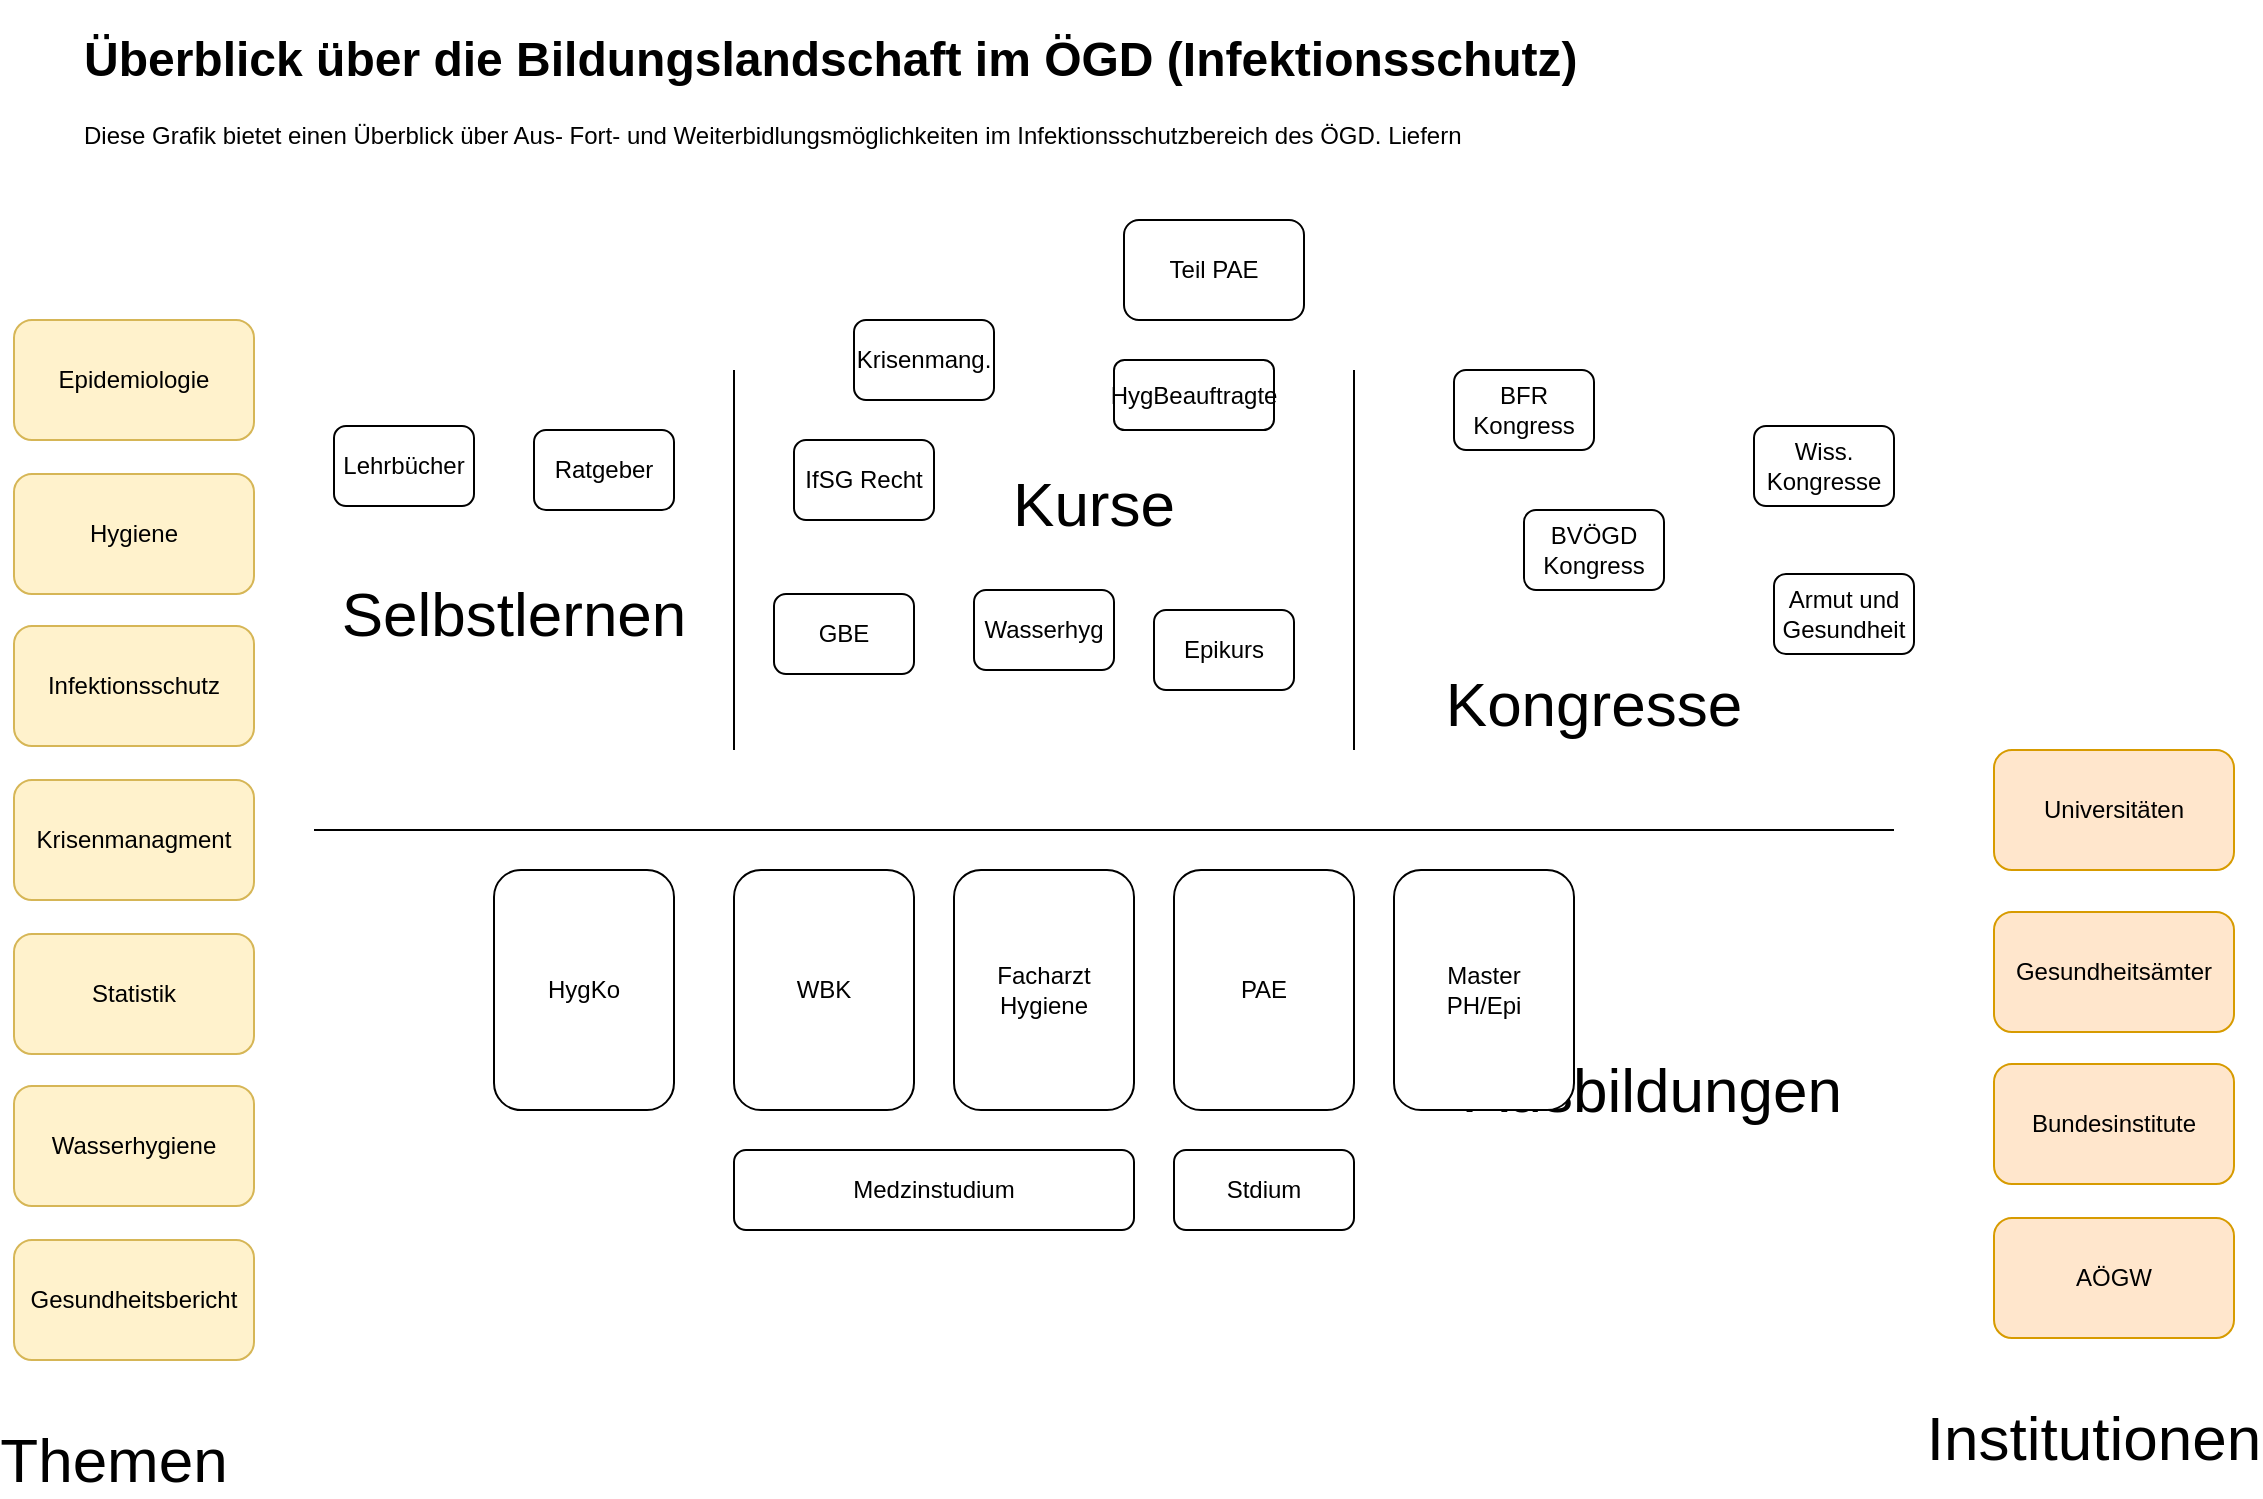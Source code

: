 <mxfile version="17.4.0" type="github">
  <diagram id="0TaQlvrkEOElF1sd7Q4E" name="Page-1">
    <mxGraphModel dx="1422" dy="780" grid="1" gridSize="10" guides="1" tooltips="1" connect="1" arrows="1" fold="1" page="1" pageScale="1" pageWidth="1169" pageHeight="827" math="0" shadow="0">
      <root>
        <mxCell id="0" />
        <mxCell id="1" parent="0" />
        <mxCell id="B3szFcHrzICPFLmNVVuF-1" value="WBK" style="rounded=1;whiteSpace=wrap;html=1;" vertex="1" parent="1">
          <mxGeometry x="390" y="475" width="90" height="120" as="geometry" />
        </mxCell>
        <mxCell id="B3szFcHrzICPFLmNVVuF-2" value="HygKo" style="rounded=1;whiteSpace=wrap;html=1;" vertex="1" parent="1">
          <mxGeometry x="270" y="475" width="90" height="120" as="geometry" />
        </mxCell>
        <mxCell id="B3szFcHrzICPFLmNVVuF-3" value="PAE" style="rounded=1;whiteSpace=wrap;html=1;" vertex="1" parent="1">
          <mxGeometry x="610" y="475" width="90" height="120" as="geometry" />
        </mxCell>
        <mxCell id="B3szFcHrzICPFLmNVVuF-11" value="Hygiene" style="rounded=1;whiteSpace=wrap;html=1;fillColor=#fff2cc;strokeColor=#d6b656;" vertex="1" parent="1">
          <mxGeometry x="30" y="277" width="120" height="60" as="geometry" />
        </mxCell>
        <mxCell id="B3szFcHrzICPFLmNVVuF-12" value="&lt;h1&gt;Überblick über die Bildungslandschaft im ÖGD (Infektionsschutz)&lt;br&gt;&lt;/h1&gt;&lt;p&gt;Diese Grafik bietet einen Überblick über Aus- Fort- und Weiterbidlungsmöglichkeiten im Infektionsschutzbereich des ÖGD. Liefern&lt;br&gt;&lt;/p&gt;" style="text;html=1;strokeColor=none;fillColor=none;spacing=5;spacingTop=-20;whiteSpace=wrap;overflow=hidden;rounded=0;" vertex="1" parent="1">
          <mxGeometry x="60" y="50" width="780" height="80" as="geometry" />
        </mxCell>
        <mxCell id="B3szFcHrzICPFLmNVVuF-13" value="Infektionsschutz" style="rounded=1;whiteSpace=wrap;html=1;fillColor=#fff2cc;strokeColor=#d6b656;" vertex="1" parent="1">
          <mxGeometry x="30" y="353" width="120" height="60" as="geometry" />
        </mxCell>
        <mxCell id="B3szFcHrzICPFLmNVVuF-14" value="Krisenmanagment" style="rounded=1;whiteSpace=wrap;html=1;fillColor=#fff2cc;strokeColor=#d6b656;" vertex="1" parent="1">
          <mxGeometry x="30" y="430" width="120" height="60" as="geometry" />
        </mxCell>
        <mxCell id="B3szFcHrzICPFLmNVVuF-15" value="Statistik" style="rounded=1;whiteSpace=wrap;html=1;fillColor=#fff2cc;strokeColor=#d6b656;" vertex="1" parent="1">
          <mxGeometry x="30" y="507" width="120" height="60" as="geometry" />
        </mxCell>
        <mxCell id="B3szFcHrzICPFLmNVVuF-16" value="Wasserhygiene" style="rounded=1;whiteSpace=wrap;html=1;fillColor=#fff2cc;strokeColor=#d6b656;" vertex="1" parent="1">
          <mxGeometry x="30" y="583" width="120" height="60" as="geometry" />
        </mxCell>
        <mxCell id="B3szFcHrzICPFLmNVVuF-17" value="Epikurs" style="rounded=1;whiteSpace=wrap;html=1;" vertex="1" parent="1">
          <mxGeometry x="600" y="345" width="70" height="40" as="geometry" />
        </mxCell>
        <mxCell id="B3szFcHrzICPFLmNVVuF-18" value="Teil PAE" style="rounded=1;whiteSpace=wrap;html=1;" vertex="1" parent="1">
          <mxGeometry x="585" y="150" width="90" height="50" as="geometry" />
        </mxCell>
        <mxCell id="B3szFcHrzICPFLmNVVuF-19" value="HygBeauftragte" style="rounded=1;whiteSpace=wrap;html=1;" vertex="1" parent="1">
          <mxGeometry x="580" y="220" width="80" height="35" as="geometry" />
        </mxCell>
        <mxCell id="B3szFcHrzICPFLmNVVuF-21" value="Facharzt Hygiene" style="rounded=1;whiteSpace=wrap;html=1;" vertex="1" parent="1">
          <mxGeometry x="500" y="475" width="90" height="120" as="geometry" />
        </mxCell>
        <mxCell id="B3szFcHrzICPFLmNVVuF-22" value="IfSG Recht" style="rounded=1;whiteSpace=wrap;html=1;" vertex="1" parent="1">
          <mxGeometry x="420" y="260" width="70" height="40" as="geometry" />
        </mxCell>
        <mxCell id="B3szFcHrzICPFLmNVVuF-23" value="Medzinstudium" style="rounded=1;whiteSpace=wrap;html=1;" vertex="1" parent="1">
          <mxGeometry x="390" y="615" width="200" height="40" as="geometry" />
        </mxCell>
        <mxCell id="B3szFcHrzICPFLmNVVuF-24" value="Stdium" style="rounded=1;whiteSpace=wrap;html=1;" vertex="1" parent="1">
          <mxGeometry x="610" y="615" width="90" height="40" as="geometry" />
        </mxCell>
        <mxCell id="B3szFcHrzICPFLmNVVuF-25" value="" style="endArrow=none;html=1;rounded=0;" edge="1" parent="1">
          <mxGeometry width="50" height="50" relative="1" as="geometry">
            <mxPoint x="180" y="455" as="sourcePoint" />
            <mxPoint x="970" y="455" as="targetPoint" />
          </mxGeometry>
        </mxCell>
        <mxCell id="B3szFcHrzICPFLmNVVuF-26" value="&lt;div&gt;Epidemiologie&lt;/div&gt;" style="rounded=1;whiteSpace=wrap;html=1;fillColor=#fff2cc;strokeColor=#d6b656;" vertex="1" parent="1">
          <mxGeometry x="30" y="200" width="120" height="60" as="geometry" />
        </mxCell>
        <mxCell id="B3szFcHrzICPFLmNVVuF-27" value="Gesundheitsbericht" style="rounded=1;whiteSpace=wrap;html=1;fillColor=#fff2cc;strokeColor=#d6b656;" vertex="1" parent="1">
          <mxGeometry x="30" y="660" width="120" height="60" as="geometry" />
        </mxCell>
        <mxCell id="B3szFcHrzICPFLmNVVuF-28" value="Themen" style="text;html=1;strokeColor=none;fillColor=none;align=center;verticalAlign=middle;whiteSpace=wrap;rounded=0;fontSize=31;" vertex="1" parent="1">
          <mxGeometry x="50" y="755" width="60" height="30" as="geometry" />
        </mxCell>
        <mxCell id="B3szFcHrzICPFLmNVVuF-29" value="" style="endArrow=none;html=1;rounded=0;" edge="1" parent="1">
          <mxGeometry width="50" height="50" relative="1" as="geometry">
            <mxPoint x="390" y="415" as="sourcePoint" />
            <mxPoint x="390" y="225" as="targetPoint" />
          </mxGeometry>
        </mxCell>
        <mxCell id="B3szFcHrzICPFLmNVVuF-30" value="" style="endArrow=none;html=1;rounded=0;" edge="1" parent="1">
          <mxGeometry width="50" height="50" relative="1" as="geometry">
            <mxPoint x="700" y="415" as="sourcePoint" />
            <mxPoint x="700" y="225" as="targetPoint" />
          </mxGeometry>
        </mxCell>
        <mxCell id="B3szFcHrzICPFLmNVVuF-31" value="Lehrbücher" style="rounded=1;whiteSpace=wrap;html=1;" vertex="1" parent="1">
          <mxGeometry x="190" y="253" width="70" height="40" as="geometry" />
        </mxCell>
        <mxCell id="B3szFcHrzICPFLmNVVuF-32" value="Ratgeber" style="rounded=1;whiteSpace=wrap;html=1;" vertex="1" parent="1">
          <mxGeometry x="290" y="255" width="70" height="40" as="geometry" />
        </mxCell>
        <mxCell id="B3szFcHrzICPFLmNVVuF-33" value="BVÖGD Kongress" style="rounded=1;whiteSpace=wrap;html=1;" vertex="1" parent="1">
          <mxGeometry x="785" y="295" width="70" height="40" as="geometry" />
        </mxCell>
        <mxCell id="B3szFcHrzICPFLmNVVuF-35" value="Armut und Gesundheit" style="rounded=1;whiteSpace=wrap;html=1;" vertex="1" parent="1">
          <mxGeometry x="910" y="327" width="70" height="40" as="geometry" />
        </mxCell>
        <mxCell id="B3szFcHrzICPFLmNVVuF-36" value="BFR Kongress" style="rounded=1;whiteSpace=wrap;html=1;" vertex="1" parent="1">
          <mxGeometry x="750" y="225" width="70" height="40" as="geometry" />
        </mxCell>
        <mxCell id="B3szFcHrzICPFLmNVVuF-38" value="Ausbildungen" style="text;html=1;strokeColor=none;fillColor=none;align=center;verticalAlign=middle;whiteSpace=wrap;rounded=0;fontSize=31;" vertex="1" parent="1">
          <mxGeometry x="820" y="570" width="60" height="30" as="geometry" />
        </mxCell>
        <mxCell id="B3szFcHrzICPFLmNVVuF-39" value="Selbstlernen" style="text;html=1;strokeColor=none;fillColor=none;align=center;verticalAlign=middle;whiteSpace=wrap;rounded=0;fontSize=31;" vertex="1" parent="1">
          <mxGeometry x="250" y="332" width="60" height="30" as="geometry" />
        </mxCell>
        <mxCell id="B3szFcHrzICPFLmNVVuF-40" value="Kurse" style="text;html=1;strokeColor=none;fillColor=none;align=center;verticalAlign=middle;whiteSpace=wrap;rounded=0;fontSize=31;" vertex="1" parent="1">
          <mxGeometry x="540" y="277" width="60" height="30" as="geometry" />
        </mxCell>
        <mxCell id="B3szFcHrzICPFLmNVVuF-42" value="Kongresse" style="text;html=1;strokeColor=none;fillColor=none;align=center;verticalAlign=middle;whiteSpace=wrap;rounded=0;fontSize=31;" vertex="1" parent="1">
          <mxGeometry x="790" y="377" width="60" height="30" as="geometry" />
        </mxCell>
        <mxCell id="B3szFcHrzICPFLmNVVuF-43" value="Wiss. Kongresse" style="rounded=1;whiteSpace=wrap;html=1;" vertex="1" parent="1">
          <mxGeometry x="900" y="253" width="70" height="40" as="geometry" />
        </mxCell>
        <mxCell id="B3szFcHrzICPFLmNVVuF-44" value="Krisenmang." style="rounded=1;whiteSpace=wrap;html=1;" vertex="1" parent="1">
          <mxGeometry x="450" y="200" width="70" height="40" as="geometry" />
        </mxCell>
        <mxCell id="B3szFcHrzICPFLmNVVuF-45" value="Wasserhyg" style="rounded=1;whiteSpace=wrap;html=1;" vertex="1" parent="1">
          <mxGeometry x="510" y="335" width="70" height="40" as="geometry" />
        </mxCell>
        <mxCell id="B3szFcHrzICPFLmNVVuF-46" value="GBE" style="rounded=1;whiteSpace=wrap;html=1;" vertex="1" parent="1">
          <mxGeometry x="410" y="337" width="70" height="40" as="geometry" />
        </mxCell>
        <mxCell id="B3szFcHrzICPFLmNVVuF-49" value="Institutionen" style="text;html=1;strokeColor=none;fillColor=none;align=center;verticalAlign=middle;whiteSpace=wrap;rounded=0;fontSize=31;" vertex="1" parent="1">
          <mxGeometry x="1040" y="744" width="60" height="30" as="geometry" />
        </mxCell>
        <mxCell id="B3szFcHrzICPFLmNVVuF-50" value="&lt;div&gt;AÖGW&lt;/div&gt;" style="rounded=1;whiteSpace=wrap;html=1;fillColor=#ffe6cc;strokeColor=#d79b00;" vertex="1" parent="1">
          <mxGeometry x="1020" y="649" width="120" height="60" as="geometry" />
        </mxCell>
        <mxCell id="B3szFcHrzICPFLmNVVuF-51" value="Bundesinstitute" style="rounded=1;whiteSpace=wrap;html=1;fillColor=#ffe6cc;strokeColor=#d79b00;" vertex="1" parent="1">
          <mxGeometry x="1020" y="572" width="120" height="60" as="geometry" />
        </mxCell>
        <mxCell id="B3szFcHrzICPFLmNVVuF-52" value="Gesundheitsämter" style="rounded=1;whiteSpace=wrap;html=1;fillColor=#ffe6cc;strokeColor=#d79b00;" vertex="1" parent="1">
          <mxGeometry x="1020" y="496" width="120" height="60" as="geometry" />
        </mxCell>
        <mxCell id="B3szFcHrzICPFLmNVVuF-53" value="&lt;div&gt;Master&lt;/div&gt;&lt;div&gt;PH/Epi&lt;/div&gt;" style="rounded=1;whiteSpace=wrap;html=1;" vertex="1" parent="1">
          <mxGeometry x="720" y="475" width="90" height="120" as="geometry" />
        </mxCell>
        <mxCell id="B3szFcHrzICPFLmNVVuF-54" value="Universitäten" style="rounded=1;whiteSpace=wrap;html=1;fillColor=#ffe6cc;strokeColor=#d79b00;" vertex="1" parent="1">
          <mxGeometry x="1020" y="415" width="120" height="60" as="geometry" />
        </mxCell>
      </root>
    </mxGraphModel>
  </diagram>
</mxfile>
